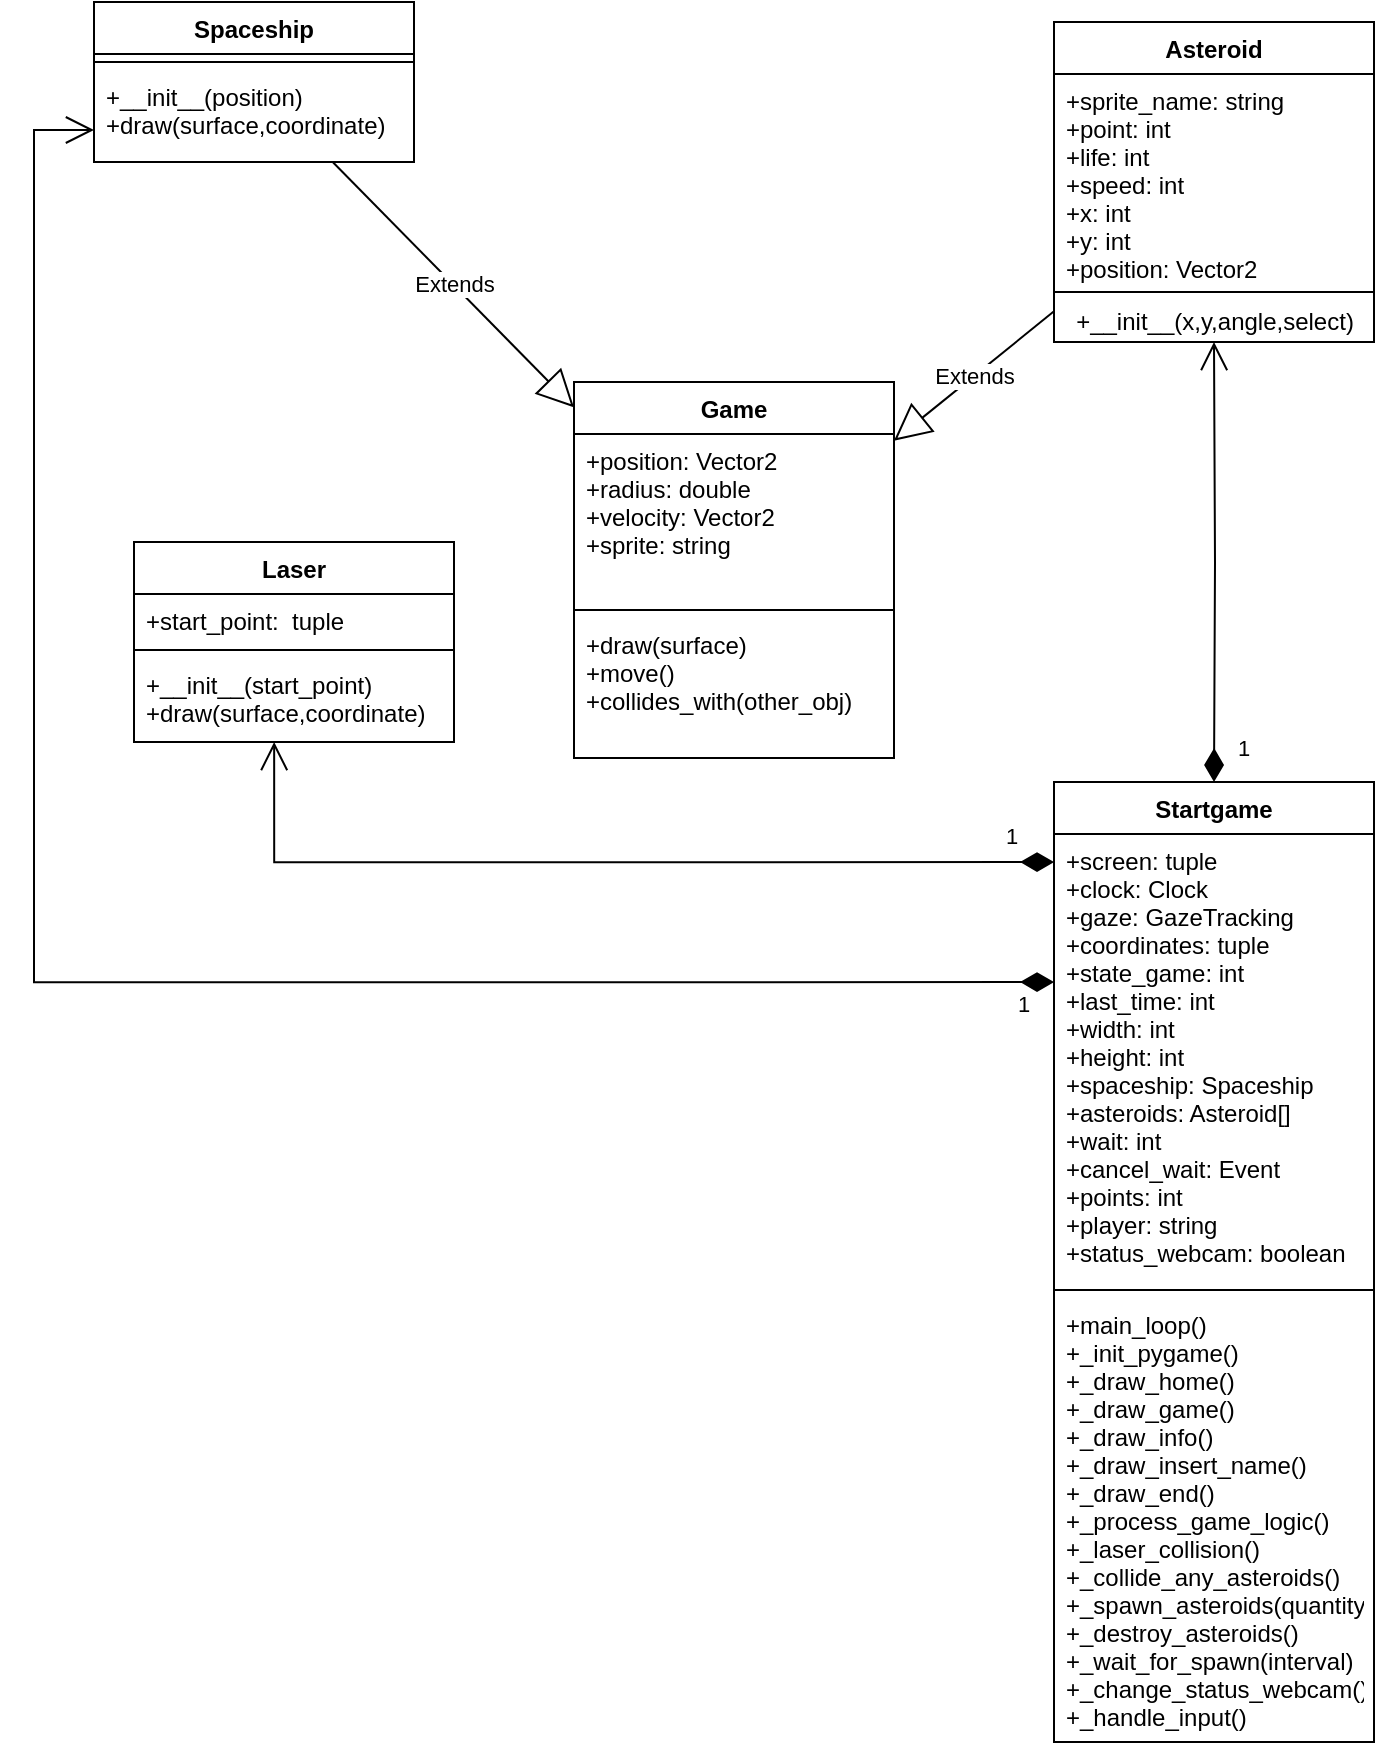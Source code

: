<mxfile version="17.1.3" type="device" pages="2"><diagram id="BKECJCNLXrtM_Tu4-EvN" name="Page-1"><mxGraphModel dx="1021" dy="885" grid="1" gridSize="10" guides="1" tooltips="1" connect="1" arrows="1" fold="1" page="1" pageScale="1" pageWidth="827" pageHeight="1169" math="0" shadow="0"><root><mxCell id="0"/><mxCell id="1" parent="0"/><mxCell id="KYMSLlx7-hyImJhlMdCo-2" value="Game" style="swimlane;fontStyle=1;align=center;verticalAlign=top;childLayout=stackLayout;horizontal=1;startSize=26;horizontalStack=0;resizeParent=1;resizeParentMax=0;resizeLast=0;collapsible=1;marginBottom=0;" parent="1" vertex="1"><mxGeometry x="300" y="260" width="160" height="188" as="geometry"><mxRectangle x="300" y="260" width="100" height="26" as="alternateBounds"/></mxGeometry></mxCell><mxCell id="KYMSLlx7-hyImJhlMdCo-3" value="+position: Vector2&#10;+radius: double&#10;+velocity: Vector2&#10;+sprite: string" style="text;strokeColor=none;fillColor=none;align=left;verticalAlign=top;spacingLeft=4;spacingRight=4;overflow=hidden;rotatable=0;points=[[0,0.5],[1,0.5]];portConstraint=eastwest;" parent="KYMSLlx7-hyImJhlMdCo-2" vertex="1"><mxGeometry y="26" width="160" height="84" as="geometry"/></mxCell><mxCell id="KYMSLlx7-hyImJhlMdCo-4" value="" style="line;strokeWidth=1;fillColor=none;align=left;verticalAlign=middle;spacingTop=-1;spacingLeft=3;spacingRight=3;rotatable=0;labelPosition=right;points=[];portConstraint=eastwest;" parent="KYMSLlx7-hyImJhlMdCo-2" vertex="1"><mxGeometry y="110" width="160" height="8" as="geometry"/></mxCell><mxCell id="KYMSLlx7-hyImJhlMdCo-5" value="+draw(surface)&#10;+move()&#10;+collides_with(other_obj)" style="text;strokeColor=none;fillColor=none;align=left;verticalAlign=top;spacingLeft=4;spacingRight=4;overflow=hidden;rotatable=0;points=[[0,0.5],[1,0.5]];portConstraint=eastwest;" parent="KYMSLlx7-hyImJhlMdCo-2" vertex="1"><mxGeometry y="118" width="160" height="70" as="geometry"/></mxCell><mxCell id="KYMSLlx7-hyImJhlMdCo-6" value="Spaceship" style="swimlane;fontStyle=1;align=center;verticalAlign=top;childLayout=stackLayout;horizontal=1;startSize=26;horizontalStack=0;resizeParent=1;resizeParentMax=0;resizeLast=0;collapsible=1;marginBottom=0;" parent="1" vertex="1"><mxGeometry x="60" y="70" width="160" height="80" as="geometry"><mxRectangle x="300" y="260" width="100" height="26" as="alternateBounds"/></mxGeometry></mxCell><mxCell id="KYMSLlx7-hyImJhlMdCo-8" value="" style="line;strokeWidth=1;fillColor=none;align=left;verticalAlign=middle;spacingTop=-1;spacingLeft=3;spacingRight=3;rotatable=0;labelPosition=right;points=[];portConstraint=eastwest;" parent="KYMSLlx7-hyImJhlMdCo-6" vertex="1"><mxGeometry y="26" width="160" height="8" as="geometry"/></mxCell><mxCell id="KYMSLlx7-hyImJhlMdCo-9" value="+__init__(position)&#10;+draw(surface,coordinate)" style="text;strokeColor=none;fillColor=none;align=left;verticalAlign=top;spacingLeft=4;spacingRight=4;overflow=hidden;rotatable=0;points=[[0,0.5],[1,0.5]];portConstraint=eastwest;" parent="KYMSLlx7-hyImJhlMdCo-6" vertex="1"><mxGeometry y="34" width="160" height="46" as="geometry"/></mxCell><mxCell id="KYMSLlx7-hyImJhlMdCo-10" value="Asteroid" style="swimlane;fontStyle=1;align=center;verticalAlign=top;childLayout=stackLayout;horizontal=1;startSize=26;horizontalStack=0;resizeParent=1;resizeParentMax=0;resizeLast=0;collapsible=1;marginBottom=0;" parent="1" vertex="1"><mxGeometry x="540" y="80" width="160" height="160" as="geometry"><mxRectangle x="540" y="80" width="100" height="26" as="alternateBounds"/></mxGeometry></mxCell><mxCell id="KYMSLlx7-hyImJhlMdCo-11" value="+sprite_name: string&#10;+point: int&#10;+life: int&#10;+speed: int&#10;+x: int&#10;+y: int&#10;+position: Vector2&#10;" style="text;strokeColor=none;fillColor=none;align=left;verticalAlign=top;spacingLeft=4;spacingRight=4;overflow=hidden;rotatable=0;points=[[0,0.5],[1,0.5]];portConstraint=eastwest;" parent="KYMSLlx7-hyImJhlMdCo-10" vertex="1"><mxGeometry y="26" width="160" height="104" as="geometry"/></mxCell><mxCell id="KYMSLlx7-hyImJhlMdCo-12" value="" style="line;strokeWidth=1;fillColor=none;align=left;verticalAlign=middle;spacingTop=-1;spacingLeft=3;spacingRight=3;rotatable=0;labelPosition=right;points=[];portConstraint=eastwest;" parent="KYMSLlx7-hyImJhlMdCo-10" vertex="1"><mxGeometry y="130" width="160" height="10" as="geometry"/></mxCell><mxCell id="yJUhVGLcr_1WXTJEGd3t-4" value="+__init__(x,y,angle,select)" style="text;html=1;align=center;verticalAlign=middle;resizable=0;points=[];autosize=1;strokeColor=none;fillColor=none;" vertex="1" parent="KYMSLlx7-hyImJhlMdCo-10"><mxGeometry y="140" width="160" height="20" as="geometry"/></mxCell><mxCell id="KYMSLlx7-hyImJhlMdCo-37" value="Extends" style="endArrow=block;endSize=16;endFill=0;html=1;rounded=0;" parent="1" source="KYMSLlx7-hyImJhlMdCo-6" target="KYMSLlx7-hyImJhlMdCo-2" edge="1"><mxGeometry width="160" relative="1" as="geometry"><mxPoint x="30" y="190" as="sourcePoint"/><mxPoint x="190" y="190" as="targetPoint"/></mxGeometry></mxCell><mxCell id="KYMSLlx7-hyImJhlMdCo-39" value="Extends" style="endArrow=block;endSize=16;endFill=0;html=1;rounded=0;" parent="1" source="KYMSLlx7-hyImJhlMdCo-10" target="KYMSLlx7-hyImJhlMdCo-2" edge="1"><mxGeometry width="160" relative="1" as="geometry"><mxPoint x="30" y="390" as="sourcePoint"/><mxPoint x="190" y="390" as="targetPoint"/></mxGeometry></mxCell><mxCell id="mk71roWBWXbX3_b7xJEY-9" value="1" style="endArrow=open;html=1;endSize=12;startArrow=diamondThin;startSize=14;startFill=1;edgeStyle=orthogonalEdgeStyle;align=left;verticalAlign=bottom;rounded=0;" parent="1" target="KYMSLlx7-hyImJhlMdCo-10" edge="1"><mxGeometry x="-0.926" y="-10" relative="1" as="geometry"><mxPoint x="620" y="460" as="sourcePoint"/><mxPoint x="660" y="320" as="targetPoint"/><mxPoint as="offset"/></mxGeometry></mxCell><mxCell id="mk71roWBWXbX3_b7xJEY-12" value="1" style="endArrow=open;html=1;endSize=12;startArrow=diamondThin;startSize=14;startFill=1;edgeStyle=orthogonalEdgeStyle;align=left;verticalAlign=bottom;rounded=0;entryX=0.438;entryY=1;entryDx=0;entryDy=0;entryPerimeter=0;" parent="1" target="yJUhVGLcr_1WXTJEGd3t-11" edge="1"><mxGeometry x="-0.885" y="-4" relative="1" as="geometry"><mxPoint x="540" y="500.059" as="sourcePoint"/><mxPoint x="150" y="460" as="targetPoint"/><mxPoint as="offset"/><Array as="points"><mxPoint x="150" y="500"/></Array></mxGeometry></mxCell><mxCell id="mk71roWBWXbX3_b7xJEY-13" value="1" style="endArrow=open;html=1;endSize=12;startArrow=diamondThin;startSize=14;startFill=1;edgeStyle=orthogonalEdgeStyle;align=left;verticalAlign=bottom;rounded=0;" parent="1" target="KYMSLlx7-hyImJhlMdCo-6" edge="1"><mxGeometry x="-0.959" y="20" relative="1" as="geometry"><mxPoint x="540" y="560.059" as="sourcePoint"/><mxPoint x="660" y="320" as="targetPoint"/><Array as="points"><mxPoint x="30" y="560"/><mxPoint x="30" y="134"/></Array><mxPoint as="offset"/></mxGeometry></mxCell><mxCell id="yJUhVGLcr_1WXTJEGd3t-8" value="Laser" style="swimlane;fontStyle=1;align=center;verticalAlign=top;childLayout=stackLayout;horizontal=1;startSize=26;horizontalStack=0;resizeParent=1;resizeParentMax=0;resizeLast=0;collapsible=1;marginBottom=0;" vertex="1" parent="1"><mxGeometry x="80" y="340" width="160" height="100" as="geometry"><mxRectangle x="300" y="260" width="100" height="26" as="alternateBounds"/></mxGeometry></mxCell><mxCell id="yJUhVGLcr_1WXTJEGd3t-9" value="+start_point:  tuple" style="text;strokeColor=none;fillColor=none;align=left;verticalAlign=top;spacingLeft=4;spacingRight=4;overflow=hidden;rotatable=0;points=[[0,0.5],[1,0.5]];portConstraint=eastwest;" vertex="1" parent="yJUhVGLcr_1WXTJEGd3t-8"><mxGeometry y="26" width="160" height="24" as="geometry"/></mxCell><mxCell id="yJUhVGLcr_1WXTJEGd3t-10" value="" style="line;strokeWidth=1;fillColor=none;align=left;verticalAlign=middle;spacingTop=-1;spacingLeft=3;spacingRight=3;rotatable=0;labelPosition=right;points=[];portConstraint=eastwest;" vertex="1" parent="yJUhVGLcr_1WXTJEGd3t-8"><mxGeometry y="50" width="160" height="8" as="geometry"/></mxCell><mxCell id="yJUhVGLcr_1WXTJEGd3t-11" value="+__init__(start_point)&#10;+draw(surface,coordinate)" style="text;strokeColor=none;fillColor=none;align=left;verticalAlign=top;spacingLeft=4;spacingRight=4;overflow=hidden;rotatable=0;points=[[0,0.5],[1,0.5]];portConstraint=eastwest;" vertex="1" parent="yJUhVGLcr_1WXTJEGd3t-8"><mxGeometry y="58" width="160" height="42" as="geometry"/></mxCell><mxCell id="yJUhVGLcr_1WXTJEGd3t-12" value="Startgame" style="swimlane;fontStyle=1;align=center;verticalAlign=top;childLayout=stackLayout;horizontal=1;startSize=26;horizontalStack=0;resizeParent=1;resizeParentMax=0;resizeLast=0;collapsible=1;marginBottom=0;" vertex="1" parent="1"><mxGeometry x="540" y="460" width="160" height="480" as="geometry"><mxRectangle x="300" y="260" width="100" height="26" as="alternateBounds"/></mxGeometry></mxCell><mxCell id="yJUhVGLcr_1WXTJEGd3t-13" value="+screen: tuple&#10;+clock: Clock&#10;+gaze: GazeTracking&#10;+coordinates: tuple&#10;+state_game: int&#10;+last_time: int&#10;+width: int&#10;+height: int&#10;+spaceship: Spaceship&#10;+asteroids: Asteroid[]&#10;+wait: int&#10;+cancel_wait: Event&#10;+points: int&#10;+player: string&#10;+status_webcam: boolean" style="text;strokeColor=none;fillColor=none;align=left;verticalAlign=top;spacingLeft=4;spacingRight=4;overflow=hidden;rotatable=0;points=[[0,0.5],[1,0.5]];portConstraint=eastwest;" vertex="1" parent="yJUhVGLcr_1WXTJEGd3t-12"><mxGeometry y="26" width="160" height="224" as="geometry"/></mxCell><mxCell id="yJUhVGLcr_1WXTJEGd3t-14" value="" style="line;strokeWidth=1;fillColor=none;align=left;verticalAlign=middle;spacingTop=-1;spacingLeft=3;spacingRight=3;rotatable=0;labelPosition=right;points=[];portConstraint=eastwest;" vertex="1" parent="yJUhVGLcr_1WXTJEGd3t-12"><mxGeometry y="250" width="160" height="8" as="geometry"/></mxCell><mxCell id="yJUhVGLcr_1WXTJEGd3t-15" value="+main_loop()&#10;+_init_pygame()&#10;+_draw_home()&#10;+_draw_game()&#10;+_draw_info()&#10;+_draw_insert_name()&#10;+_draw_end()&#10;+_process_game_logic()&#10;+_laser_collision()&#10;+_collide_any_asteroids()&#10;+_spawn_asteroids(quantity)&#10;+_destroy_asteroids()&#10;+_wait_for_spawn(interval)&#10;+_change_status_webcam()&#10;+_handle_input()&#10;" style="text;strokeColor=none;fillColor=none;align=left;verticalAlign=top;spacingLeft=4;spacingRight=4;overflow=hidden;rotatable=0;points=[[0,0.5],[1,0.5]];portConstraint=eastwest;" vertex="1" parent="yJUhVGLcr_1WXTJEGd3t-12"><mxGeometry y="258" width="160" height="222" as="geometry"/></mxCell></root></mxGraphModel></diagram><diagram id="ZI8s8N6Q1xQTtfSsnFPX" name="Page-2"><mxGraphModel dx="1422" dy="762" grid="1" gridSize="10" guides="1" tooltips="1" connect="1" arrows="1" fold="1" page="1" pageScale="1" pageWidth="827" pageHeight="1169" math="0" shadow="0"><root><mxCell id="lW4EsNatmgmUsSmYcNKf-0"/><mxCell id="lW4EsNatmgmUsSmYcNKf-1" parent="lW4EsNatmgmUsSmYcNKf-0"/></root></mxGraphModel></diagram></mxfile>